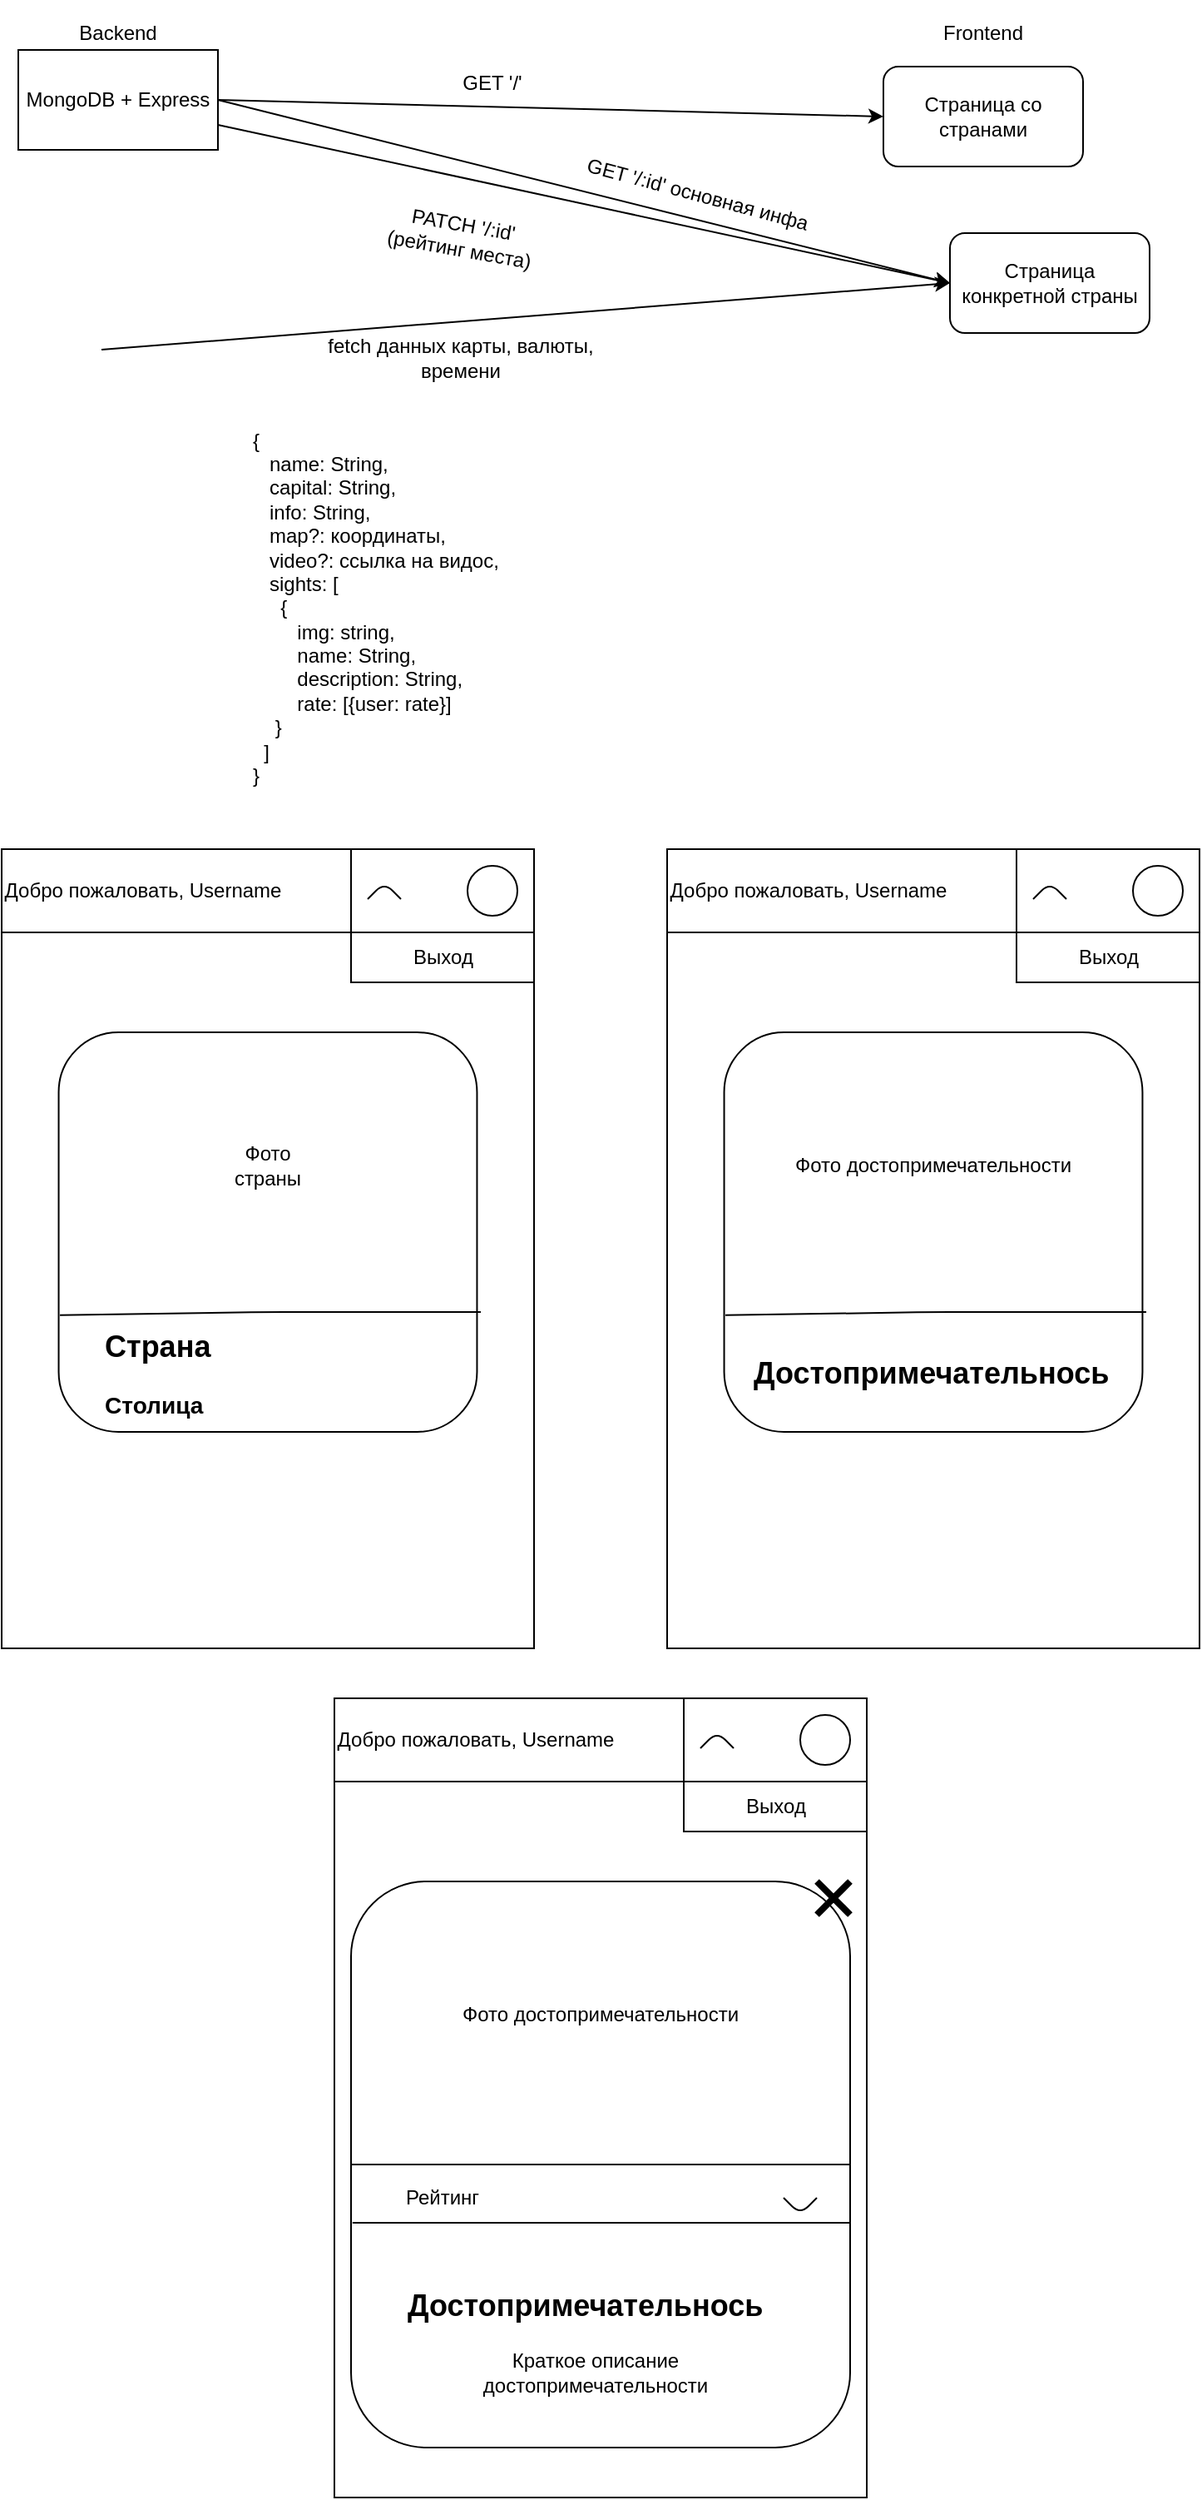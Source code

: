 <mxfile version="14.4.3" type="github">
  <diagram id="V7bD6tvDuis-bAX8pQNE" name="Page-1">
    <mxGraphModel dx="1038" dy="575" grid="1" gridSize="10" guides="1" tooltips="1" connect="1" arrows="1" fold="1" page="1" pageScale="1" pageWidth="827" pageHeight="1169" math="0" shadow="0">
      <root>
        <mxCell id="0" />
        <mxCell id="1" parent="0" />
        <mxCell id="rVa3kurJZuQboSxvV21v-3" value="Backend" style="text;html=1;strokeColor=none;fillColor=none;align=center;verticalAlign=middle;whiteSpace=wrap;rounded=0;" parent="1" vertex="1">
          <mxGeometry x="50" y="60" width="120" height="40" as="geometry" />
        </mxCell>
        <mxCell id="rVa3kurJZuQboSxvV21v-4" value="Frontend" style="text;html=1;strokeColor=none;fillColor=none;align=center;verticalAlign=middle;whiteSpace=wrap;rounded=0;" parent="1" vertex="1">
          <mxGeometry x="560" y="60" width="140" height="40" as="geometry" />
        </mxCell>
        <mxCell id="rVa3kurJZuQboSxvV21v-5" value="MongoDB + Express" style="rounded=0;whiteSpace=wrap;html=1;" parent="1" vertex="1">
          <mxGeometry x="50" y="90" width="120" height="60" as="geometry" />
        </mxCell>
        <mxCell id="rVa3kurJZuQboSxvV21v-6" value="Страница со странами" style="rounded=1;whiteSpace=wrap;html=1;" parent="1" vertex="1">
          <mxGeometry x="570" y="100" width="120" height="60" as="geometry" />
        </mxCell>
        <mxCell id="rVa3kurJZuQboSxvV21v-7" value="&lt;div&gt;Страница конкретной страны&lt;/div&gt;" style="rounded=1;whiteSpace=wrap;html=1;" parent="1" vertex="1">
          <mxGeometry x="610" y="200" width="120" height="60" as="geometry" />
        </mxCell>
        <mxCell id="rVa3kurJZuQboSxvV21v-11" value="" style="endArrow=classic;html=1;exitX=1;exitY=0.5;exitDx=0;exitDy=0;entryX=0;entryY=0.5;entryDx=0;entryDy=0;" parent="1" source="rVa3kurJZuQboSxvV21v-5" target="rVa3kurJZuQboSxvV21v-6" edge="1">
          <mxGeometry width="50" height="50" relative="1" as="geometry">
            <mxPoint x="370" y="290" as="sourcePoint" />
            <mxPoint x="420" y="240" as="targetPoint" />
            <Array as="points" />
          </mxGeometry>
        </mxCell>
        <mxCell id="rVa3kurJZuQboSxvV21v-12" value="GET &#39;/&#39;" style="text;html=1;strokeColor=none;fillColor=none;align=center;verticalAlign=middle;whiteSpace=wrap;rounded=0;" parent="1" vertex="1">
          <mxGeometry x="270" y="100" width="130" height="20" as="geometry" />
        </mxCell>
        <mxCell id="rVa3kurJZuQboSxvV21v-13" value="" style="endArrow=classic;html=1;exitX=1;exitY=0.5;exitDx=0;exitDy=0;entryX=0;entryY=0.5;entryDx=0;entryDy=0;" parent="1" source="rVa3kurJZuQboSxvV21v-5" target="rVa3kurJZuQboSxvV21v-7" edge="1">
          <mxGeometry width="50" height="50" relative="1" as="geometry">
            <mxPoint x="370" y="290" as="sourcePoint" />
            <mxPoint x="420" y="240" as="targetPoint" />
          </mxGeometry>
        </mxCell>
        <mxCell id="rVa3kurJZuQboSxvV21v-14" value="GET &#39;/:id&#39; основная инфа" style="text;html=1;strokeColor=none;fillColor=none;align=center;verticalAlign=middle;whiteSpace=wrap;rounded=0;rotation=15;" parent="1" vertex="1">
          <mxGeometry x="379.12" y="166.65" width="159.42" height="20" as="geometry" />
        </mxCell>
        <mxCell id="rVa3kurJZuQboSxvV21v-15" value="" style="endArrow=classic;html=1;entryX=0;entryY=0.5;entryDx=0;entryDy=0;" parent="1" target="rVa3kurJZuQboSxvV21v-7" edge="1">
          <mxGeometry width="50" height="50" relative="1" as="geometry">
            <mxPoint x="100" y="270" as="sourcePoint" />
            <mxPoint x="570" y="220" as="targetPoint" />
          </mxGeometry>
        </mxCell>
        <mxCell id="rVa3kurJZuQboSxvV21v-16" value="fetch данных карты, валюты, времени" style="text;html=1;strokeColor=none;fillColor=none;align=center;verticalAlign=middle;whiteSpace=wrap;rounded=0;rotation=0;" parent="1" vertex="1">
          <mxGeometry x="232.21" y="260" width="167.79" height="30" as="geometry" />
        </mxCell>
        <mxCell id="rVa3kurJZuQboSxvV21v-17" value="" style="endArrow=classic;html=1;exitX=1;exitY=0.75;exitDx=0;exitDy=0;entryX=0;entryY=0.5;entryDx=0;entryDy=0;" parent="1" source="rVa3kurJZuQboSxvV21v-5" target="rVa3kurJZuQboSxvV21v-7" edge="1">
          <mxGeometry width="50" height="50" relative="1" as="geometry">
            <mxPoint x="370" y="290" as="sourcePoint" />
            <mxPoint x="580" y="200" as="targetPoint" />
          </mxGeometry>
        </mxCell>
        <mxCell id="rVa3kurJZuQboSxvV21v-18" value="&lt;div&gt;PATCH &#39;/:id&#39;&lt;/div&gt;&lt;div&gt;(рейтинг места)&lt;/div&gt;" style="text;html=1;strokeColor=none;fillColor=none;align=center;verticalAlign=middle;whiteSpace=wrap;rounded=0;rotation=10;" parent="1" vertex="1">
          <mxGeometry x="220.66" y="186.65" width="190.88" height="30" as="geometry" />
        </mxCell>
        <mxCell id="rVa3kurJZuQboSxvV21v-21" value="&lt;div align=&quot;left&quot;&gt;{&lt;/div&gt;&lt;div align=&quot;left&quot;&gt;&amp;nbsp;&amp;nbsp; name: String,&lt;/div&gt;&lt;div align=&quot;left&quot;&gt;&amp;nbsp;&amp;nbsp; capital: String,&lt;/div&gt;&lt;div align=&quot;left&quot;&gt;&amp;nbsp;&amp;nbsp; info: String,&lt;/div&gt;&lt;div align=&quot;left&quot;&gt;&amp;nbsp;&amp;nbsp; map?: координаты,&lt;/div&gt;&lt;div align=&quot;left&quot;&gt;&amp;nbsp;&amp;nbsp; video?: ссылка на видос, &lt;br&gt;&lt;/div&gt;&lt;div align=&quot;left&quot;&gt;&amp;nbsp;&amp;nbsp; sights: [&lt;/div&gt;&lt;div align=&quot;left&quot;&gt;&amp;nbsp;&amp;nbsp;&amp;nbsp;&amp;nbsp; {&lt;/div&gt;&lt;div align=&quot;left&quot;&gt;&amp;nbsp;&amp;nbsp;&amp;nbsp;&amp;nbsp;&amp;nbsp;&amp;nbsp;&amp;nbsp; img: string,&lt;/div&gt;&lt;div align=&quot;left&quot;&gt;&amp;nbsp;&amp;nbsp;&amp;nbsp;&amp;nbsp;&amp;nbsp;&amp;nbsp;&amp;nbsp; name: String,&lt;/div&gt;&lt;div align=&quot;left&quot;&gt;&amp;nbsp;&amp;nbsp;&amp;nbsp;&amp;nbsp;&amp;nbsp;&amp;nbsp;&amp;nbsp; description: String,&lt;/div&gt;&lt;div align=&quot;left&quot;&gt;&amp;nbsp;&amp;nbsp;&amp;nbsp;&amp;nbsp;&amp;nbsp;&amp;nbsp;&amp;nbsp; rate: [{user: rate}]&lt;br&gt;&lt;/div&gt;&lt;div align=&quot;left&quot;&gt;&amp;nbsp;&amp;nbsp;&amp;nbsp; }&lt;br&gt;&lt;/div&gt;&lt;div align=&quot;left&quot;&gt;&amp;nbsp; ]&lt;br&gt;&lt;/div&gt;&lt;div align=&quot;left&quot;&gt;}&lt;br&gt;&lt;/div&gt;" style="text;html=1;strokeColor=none;fillColor=none;align=left;verticalAlign=middle;whiteSpace=wrap;rounded=0;" parent="1" vertex="1">
          <mxGeometry x="188.54" y="320" width="441.46" height="210" as="geometry" />
        </mxCell>
        <mxCell id="pMx6nDJZE7Q64L960xXf-1" value="" style="rounded=0;whiteSpace=wrap;html=1;" vertex="1" parent="1">
          <mxGeometry x="40" y="585" width="320" height="465" as="geometry" />
        </mxCell>
        <mxCell id="pMx6nDJZE7Q64L960xXf-2" value="" style="rounded=0;whiteSpace=wrap;html=1;" vertex="1" parent="1">
          <mxGeometry x="40" y="570" width="320" height="50" as="geometry" />
        </mxCell>
        <mxCell id="pMx6nDJZE7Q64L960xXf-3" value="Добро пожаловать, Username" style="text;html=1;strokeColor=none;fillColor=none;align=center;verticalAlign=middle;whiteSpace=wrap;rounded=0;" vertex="1" parent="1">
          <mxGeometry x="40" y="585" width="170" height="20" as="geometry" />
        </mxCell>
        <mxCell id="pMx6nDJZE7Q64L960xXf-5" value="" style="rounded=0;whiteSpace=wrap;html=1;" vertex="1" parent="1">
          <mxGeometry x="250" y="620" width="110" height="30" as="geometry" />
        </mxCell>
        <mxCell id="pMx6nDJZE7Q64L960xXf-6" value="" style="ellipse;whiteSpace=wrap;html=1;aspect=fixed;" vertex="1" parent="1">
          <mxGeometry x="320" y="580" width="30" height="30" as="geometry" />
        </mxCell>
        <mxCell id="pMx6nDJZE7Q64L960xXf-7" value="Выход" style="text;html=1;strokeColor=none;fillColor=none;align=center;verticalAlign=middle;whiteSpace=wrap;rounded=0;" vertex="1" parent="1">
          <mxGeometry x="272.5" y="620" width="65" height="30" as="geometry" />
        </mxCell>
        <mxCell id="pMx6nDJZE7Q64L960xXf-8" value="" style="rounded=1;whiteSpace=wrap;html=1;" vertex="1" parent="1">
          <mxGeometry x="74.27" y="680" width="251.46" height="240" as="geometry" />
        </mxCell>
        <mxCell id="pMx6nDJZE7Q64L960xXf-9" value="" style="endArrow=none;html=1;exitX=0.003;exitY=0.708;exitDx=0;exitDy=0;exitPerimeter=0;entryX=1.009;entryY=0.7;entryDx=0;entryDy=0;entryPerimeter=0;" edge="1" parent="1" source="pMx6nDJZE7Q64L960xXf-8" target="pMx6nDJZE7Q64L960xXf-8">
          <mxGeometry width="50" height="50" relative="1" as="geometry">
            <mxPoint x="390" y="870" as="sourcePoint" />
            <mxPoint x="440" y="820" as="targetPoint" />
            <Array as="points">
              <mxPoint x="200" y="848" />
            </Array>
          </mxGeometry>
        </mxCell>
        <mxCell id="pMx6nDJZE7Q64L960xXf-11" value="&lt;div align=&quot;left&quot;&gt;&lt;h2&gt;Страна&lt;/h2&gt;&lt;div&gt;&lt;h3&gt;Столица&lt;/h3&gt;&lt;/div&gt;&lt;/div&gt;" style="text;html=1;strokeColor=none;fillColor=none;align=left;verticalAlign=middle;whiteSpace=wrap;rounded=0;" vertex="1" parent="1">
          <mxGeometry x="100" y="860" width="160" height="50" as="geometry" />
        </mxCell>
        <mxCell id="pMx6nDJZE7Q64L960xXf-12" value="Фото страны" style="text;html=1;strokeColor=none;fillColor=none;align=center;verticalAlign=middle;whiteSpace=wrap;rounded=0;" vertex="1" parent="1">
          <mxGeometry x="170" y="740" width="60" height="40" as="geometry" />
        </mxCell>
        <mxCell id="pMx6nDJZE7Q64L960xXf-21" value="" style="endArrow=none;html=1;" edge="1" parent="1">
          <mxGeometry width="50" height="50" relative="1" as="geometry">
            <mxPoint x="260" y="600" as="sourcePoint" />
            <mxPoint x="280" y="600" as="targetPoint" />
            <Array as="points">
              <mxPoint x="270" y="590" />
            </Array>
          </mxGeometry>
        </mxCell>
        <mxCell id="pMx6nDJZE7Q64L960xXf-22" value="" style="rounded=0;whiteSpace=wrap;html=1;" vertex="1" parent="1">
          <mxGeometry x="440" y="585" width="320" height="465" as="geometry" />
        </mxCell>
        <mxCell id="pMx6nDJZE7Q64L960xXf-23" value="" style="rounded=0;whiteSpace=wrap;html=1;" vertex="1" parent="1">
          <mxGeometry x="440" y="570" width="320" height="50" as="geometry" />
        </mxCell>
        <mxCell id="pMx6nDJZE7Q64L960xXf-24" value="Добро пожаловать, Username" style="text;html=1;strokeColor=none;fillColor=none;align=center;verticalAlign=middle;whiteSpace=wrap;rounded=0;" vertex="1" parent="1">
          <mxGeometry x="440" y="585" width="170" height="20" as="geometry" />
        </mxCell>
        <mxCell id="pMx6nDJZE7Q64L960xXf-25" value="" style="rounded=0;whiteSpace=wrap;html=1;" vertex="1" parent="1">
          <mxGeometry x="650" y="620" width="110" height="30" as="geometry" />
        </mxCell>
        <mxCell id="pMx6nDJZE7Q64L960xXf-26" value="" style="ellipse;whiteSpace=wrap;html=1;aspect=fixed;" vertex="1" parent="1">
          <mxGeometry x="720" y="580" width="30" height="30" as="geometry" />
        </mxCell>
        <mxCell id="pMx6nDJZE7Q64L960xXf-27" value="Выход" style="text;html=1;strokeColor=none;fillColor=none;align=center;verticalAlign=middle;whiteSpace=wrap;rounded=0;" vertex="1" parent="1">
          <mxGeometry x="672.5" y="620" width="65" height="30" as="geometry" />
        </mxCell>
        <mxCell id="pMx6nDJZE7Q64L960xXf-28" value="" style="rounded=1;whiteSpace=wrap;html=1;" vertex="1" parent="1">
          <mxGeometry x="474.27" y="680" width="251.46" height="240" as="geometry" />
        </mxCell>
        <mxCell id="pMx6nDJZE7Q64L960xXf-29" value="" style="endArrow=none;html=1;exitX=0.003;exitY=0.708;exitDx=0;exitDy=0;exitPerimeter=0;entryX=1.009;entryY=0.7;entryDx=0;entryDy=0;entryPerimeter=0;" edge="1" parent="1" source="pMx6nDJZE7Q64L960xXf-28" target="pMx6nDJZE7Q64L960xXf-28">
          <mxGeometry width="50" height="50" relative="1" as="geometry">
            <mxPoint x="790" y="870" as="sourcePoint" />
            <mxPoint x="840" y="820" as="targetPoint" />
            <Array as="points">
              <mxPoint x="600" y="848" />
            </Array>
          </mxGeometry>
        </mxCell>
        <mxCell id="pMx6nDJZE7Q64L960xXf-30" value="&lt;h2&gt;Достопримечательнось&lt;/h2&gt;" style="text;html=1;strokeColor=none;fillColor=none;align=left;verticalAlign=middle;whiteSpace=wrap;rounded=0;" vertex="1" parent="1">
          <mxGeometry x="490" y="860" width="230" height="50" as="geometry" />
        </mxCell>
        <mxCell id="pMx6nDJZE7Q64L960xXf-31" value="Фото достопримечательности" style="text;html=1;strokeColor=none;fillColor=none;align=center;verticalAlign=middle;whiteSpace=wrap;rounded=0;" vertex="1" parent="1">
          <mxGeometry x="515" y="740" width="170" height="40" as="geometry" />
        </mxCell>
        <mxCell id="pMx6nDJZE7Q64L960xXf-32" value="" style="endArrow=none;html=1;" edge="1" parent="1">
          <mxGeometry width="50" height="50" relative="1" as="geometry">
            <mxPoint x="660" y="600" as="sourcePoint" />
            <mxPoint x="680" y="600" as="targetPoint" />
            <Array as="points">
              <mxPoint x="670" y="590" />
            </Array>
          </mxGeometry>
        </mxCell>
        <mxCell id="pMx6nDJZE7Q64L960xXf-33" value="" style="endArrow=none;html=1;" edge="1" parent="1">
          <mxGeometry width="50" height="50" relative="1" as="geometry">
            <mxPoint x="250" y="620" as="sourcePoint" />
            <mxPoint x="250" y="570" as="targetPoint" />
          </mxGeometry>
        </mxCell>
        <mxCell id="pMx6nDJZE7Q64L960xXf-34" value="" style="endArrow=none;html=1;" edge="1" parent="1">
          <mxGeometry width="50" height="50" relative="1" as="geometry">
            <mxPoint x="650" y="620" as="sourcePoint" />
            <mxPoint x="650" y="570" as="targetPoint" />
          </mxGeometry>
        </mxCell>
        <mxCell id="pMx6nDJZE7Q64L960xXf-35" value="" style="rounded=0;whiteSpace=wrap;html=1;" vertex="1" parent="1">
          <mxGeometry x="240" y="1095" width="320" height="465" as="geometry" />
        </mxCell>
        <mxCell id="pMx6nDJZE7Q64L960xXf-36" value="" style="rounded=0;whiteSpace=wrap;html=1;" vertex="1" parent="1">
          <mxGeometry x="240" y="1080" width="320" height="50" as="geometry" />
        </mxCell>
        <mxCell id="pMx6nDJZE7Q64L960xXf-37" value="Добро пожаловать, Username" style="text;html=1;strokeColor=none;fillColor=none;align=center;verticalAlign=middle;whiteSpace=wrap;rounded=0;" vertex="1" parent="1">
          <mxGeometry x="240" y="1095" width="170" height="20" as="geometry" />
        </mxCell>
        <mxCell id="pMx6nDJZE7Q64L960xXf-38" value="" style="rounded=0;whiteSpace=wrap;html=1;" vertex="1" parent="1">
          <mxGeometry x="450" y="1130" width="110" height="30" as="geometry" />
        </mxCell>
        <mxCell id="pMx6nDJZE7Q64L960xXf-39" value="" style="ellipse;whiteSpace=wrap;html=1;aspect=fixed;" vertex="1" parent="1">
          <mxGeometry x="520" y="1090" width="30" height="30" as="geometry" />
        </mxCell>
        <mxCell id="pMx6nDJZE7Q64L960xXf-40" value="Выход" style="text;html=1;strokeColor=none;fillColor=none;align=center;verticalAlign=middle;whiteSpace=wrap;rounded=0;" vertex="1" parent="1">
          <mxGeometry x="472.5" y="1130" width="65" height="30" as="geometry" />
        </mxCell>
        <mxCell id="pMx6nDJZE7Q64L960xXf-41" value="" style="rounded=1;whiteSpace=wrap;html=1;" vertex="1" parent="1">
          <mxGeometry x="250" y="1190" width="300" height="340" as="geometry" />
        </mxCell>
        <mxCell id="pMx6nDJZE7Q64L960xXf-42" value="" style="endArrow=none;html=1;entryX=1;entryY=0.5;entryDx=0;entryDy=0;exitX=0;exitY=0.5;exitDx=0;exitDy=0;" edge="1" parent="1" source="pMx6nDJZE7Q64L960xXf-41" target="pMx6nDJZE7Q64L960xXf-41">
          <mxGeometry width="50" height="50" relative="1" as="geometry">
            <mxPoint x="250" y="1425" as="sourcePoint" />
            <mxPoint x="640" y="1330" as="targetPoint" />
            <Array as="points" />
          </mxGeometry>
        </mxCell>
        <mxCell id="pMx6nDJZE7Q64L960xXf-43" value="&lt;h2&gt;Достопримечательнось&lt;/h2&gt;" style="text;html=1;strokeColor=none;fillColor=none;align=left;verticalAlign=middle;whiteSpace=wrap;rounded=0;" vertex="1" parent="1">
          <mxGeometry x="282.28" y="1420" width="230" height="50" as="geometry" />
        </mxCell>
        <mxCell id="pMx6nDJZE7Q64L960xXf-44" value="Фото достопримечательности" style="text;html=1;strokeColor=none;fillColor=none;align=center;verticalAlign=middle;whiteSpace=wrap;rounded=0;" vertex="1" parent="1">
          <mxGeometry x="315" y="1250" width="170" height="40" as="geometry" />
        </mxCell>
        <mxCell id="pMx6nDJZE7Q64L960xXf-45" value="" style="endArrow=none;html=1;" edge="1" parent="1">
          <mxGeometry width="50" height="50" relative="1" as="geometry">
            <mxPoint x="460" y="1110" as="sourcePoint" />
            <mxPoint x="480" y="1110" as="targetPoint" />
            <Array as="points">
              <mxPoint x="470" y="1100" />
            </Array>
          </mxGeometry>
        </mxCell>
        <mxCell id="pMx6nDJZE7Q64L960xXf-46" value="" style="endArrow=none;html=1;" edge="1" parent="1">
          <mxGeometry width="50" height="50" relative="1" as="geometry">
            <mxPoint x="450" y="1130" as="sourcePoint" />
            <mxPoint x="450" y="1080" as="targetPoint" />
          </mxGeometry>
        </mxCell>
        <mxCell id="pMx6nDJZE7Q64L960xXf-48" value="Краткое описание достопримечательности" style="text;html=1;strokeColor=none;fillColor=none;align=center;verticalAlign=middle;whiteSpace=wrap;rounded=0;" vertex="1" parent="1">
          <mxGeometry x="322.06" y="1460" width="150.44" height="50" as="geometry" />
        </mxCell>
        <mxCell id="pMx6nDJZE7Q64L960xXf-50" value="" style="endArrow=none;html=1;strokeWidth=4;" edge="1" parent="1">
          <mxGeometry width="50" height="50" relative="1" as="geometry">
            <mxPoint x="530" y="1210" as="sourcePoint" />
            <mxPoint x="550" y="1190" as="targetPoint" />
          </mxGeometry>
        </mxCell>
        <mxCell id="pMx6nDJZE7Q64L960xXf-51" value="" style="endArrow=none;html=1;strokeWidth=4;" edge="1" parent="1">
          <mxGeometry width="50" height="50" relative="1" as="geometry">
            <mxPoint x="530" y="1190" as="sourcePoint" />
            <mxPoint x="550" y="1210" as="targetPoint" />
          </mxGeometry>
        </mxCell>
        <mxCell id="pMx6nDJZE7Q64L960xXf-53" value="" style="endArrow=none;html=1;strokeWidth=1;exitX=0.003;exitY=0.603;exitDx=0;exitDy=0;exitPerimeter=0;entryX=1;entryY=0.603;entryDx=0;entryDy=0;entryPerimeter=0;" edge="1" parent="1" source="pMx6nDJZE7Q64L960xXf-41" target="pMx6nDJZE7Q64L960xXf-41">
          <mxGeometry width="50" height="50" relative="1" as="geometry">
            <mxPoint x="410" y="1330" as="sourcePoint" />
            <mxPoint x="460" y="1280" as="targetPoint" />
          </mxGeometry>
        </mxCell>
        <mxCell id="pMx6nDJZE7Q64L960xXf-54" value="Рейтинг" style="text;html=1;strokeColor=none;fillColor=none;align=center;verticalAlign=middle;whiteSpace=wrap;rounded=0;" vertex="1" parent="1">
          <mxGeometry x="250" y="1370" width="110" height="20" as="geometry" />
        </mxCell>
        <mxCell id="pMx6nDJZE7Q64L960xXf-55" value="" style="endArrow=none;html=1;strokeWidth=1;" edge="1" parent="1">
          <mxGeometry width="50" height="50" relative="1" as="geometry">
            <mxPoint x="510" y="1380" as="sourcePoint" />
            <mxPoint x="530" y="1380" as="targetPoint" />
            <Array as="points">
              <mxPoint x="520" y="1390" />
            </Array>
          </mxGeometry>
        </mxCell>
      </root>
    </mxGraphModel>
  </diagram>
</mxfile>
